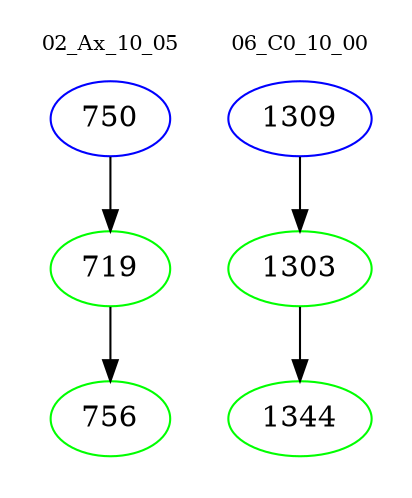 digraph{
subgraph cluster_0 {
color = white
label = "02_Ax_10_05";
fontsize=10;
T0_750 [label="750", color="blue"]
T0_750 -> T0_719 [color="black"]
T0_719 [label="719", color="green"]
T0_719 -> T0_756 [color="black"]
T0_756 [label="756", color="green"]
}
subgraph cluster_1 {
color = white
label = "06_C0_10_00";
fontsize=10;
T1_1309 [label="1309", color="blue"]
T1_1309 -> T1_1303 [color="black"]
T1_1303 [label="1303", color="green"]
T1_1303 -> T1_1344 [color="black"]
T1_1344 [label="1344", color="green"]
}
}
